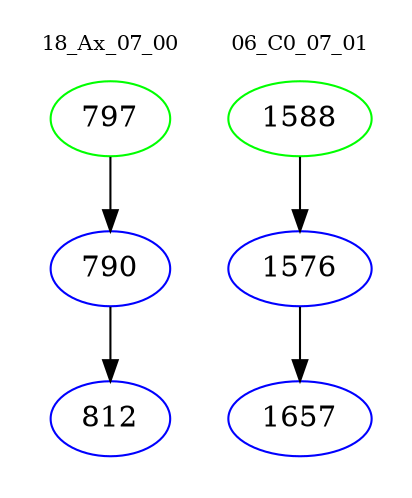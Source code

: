 digraph{
subgraph cluster_0 {
color = white
label = "18_Ax_07_00";
fontsize=10;
T0_797 [label="797", color="green"]
T0_797 -> T0_790 [color="black"]
T0_790 [label="790", color="blue"]
T0_790 -> T0_812 [color="black"]
T0_812 [label="812", color="blue"]
}
subgraph cluster_1 {
color = white
label = "06_C0_07_01";
fontsize=10;
T1_1588 [label="1588", color="green"]
T1_1588 -> T1_1576 [color="black"]
T1_1576 [label="1576", color="blue"]
T1_1576 -> T1_1657 [color="black"]
T1_1657 [label="1657", color="blue"]
}
}

